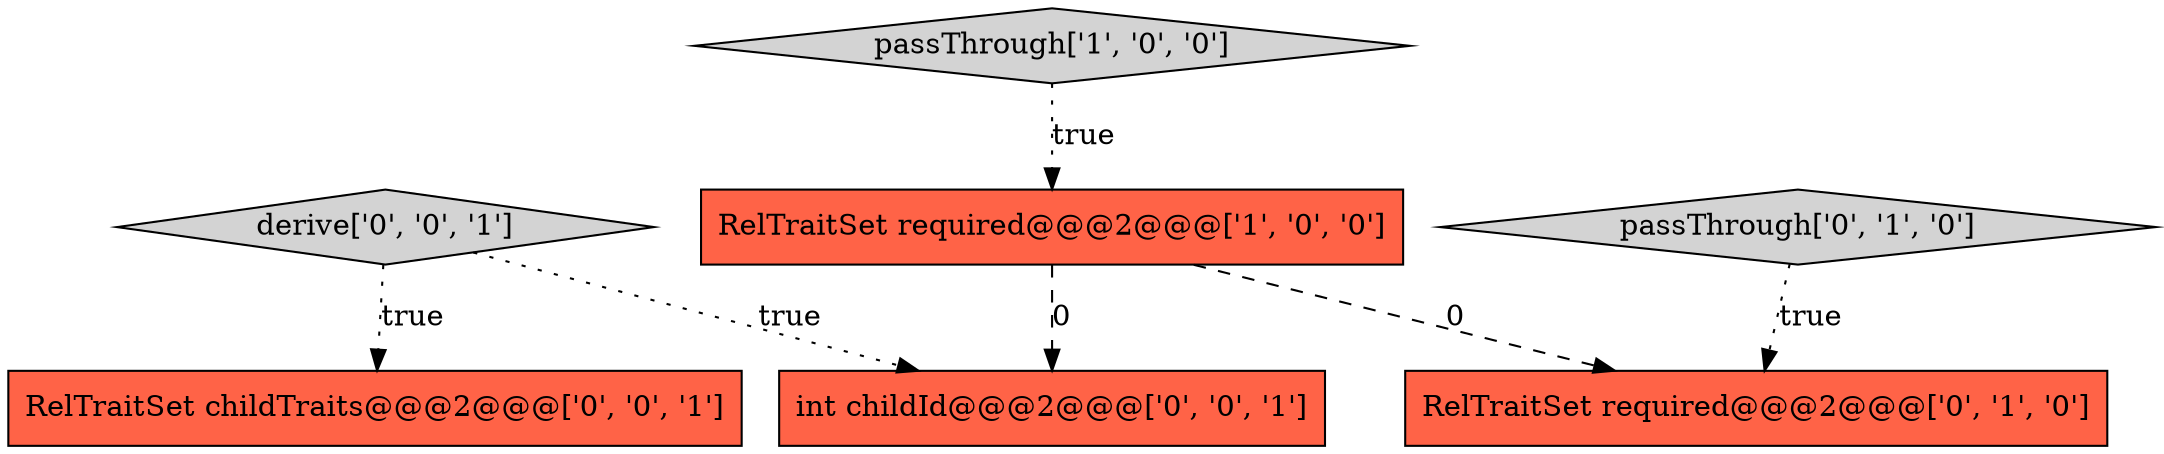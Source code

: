 digraph {
4 [style = filled, label = "RelTraitSet childTraits@@@2@@@['0', '0', '1']", fillcolor = tomato, shape = box image = "AAA0AAABBB3BBB"];
3 [style = filled, label = "RelTraitSet required@@@2@@@['0', '1', '0']", fillcolor = tomato, shape = box image = "AAA1AAABBB2BBB"];
6 [style = filled, label = "derive['0', '0', '1']", fillcolor = lightgray, shape = diamond image = "AAA0AAABBB3BBB"];
5 [style = filled, label = "int childId@@@2@@@['0', '0', '1']", fillcolor = tomato, shape = box image = "AAA0AAABBB3BBB"];
2 [style = filled, label = "passThrough['0', '1', '0']", fillcolor = lightgray, shape = diamond image = "AAA0AAABBB2BBB"];
0 [style = filled, label = "RelTraitSet required@@@2@@@['1', '0', '0']", fillcolor = tomato, shape = box image = "AAA1AAABBB1BBB"];
1 [style = filled, label = "passThrough['1', '0', '0']", fillcolor = lightgray, shape = diamond image = "AAA0AAABBB1BBB"];
2->3 [style = dotted, label="true"];
1->0 [style = dotted, label="true"];
0->3 [style = dashed, label="0"];
6->4 [style = dotted, label="true"];
0->5 [style = dashed, label="0"];
6->5 [style = dotted, label="true"];
}
